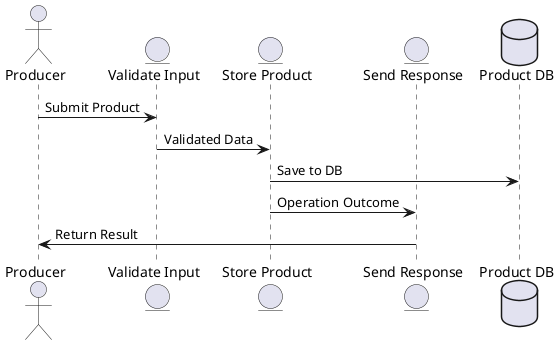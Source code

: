 @startuml
actor actor_Producer_acf3059e70 as "Producer"
entity process_ValidateInput_88f2d9c06f as "Validate Input"
entity process_StoreProduct_579e9aae81 as "Store Product"
entity process_SendResponse_f2eb7a3ff7 as "Send Response"
database datastore_ProductDB_d2006ce1bb as "Product DB"

actor_Producer_acf3059e70 -> process_ValidateInput_88f2d9c06f: Submit Product
process_ValidateInput_88f2d9c06f -> process_StoreProduct_579e9aae81: Validated Data
process_StoreProduct_579e9aae81 -> datastore_ProductDB_d2006ce1bb: Save to DB
process_StoreProduct_579e9aae81 -> process_SendResponse_f2eb7a3ff7: Operation Outcome
process_SendResponse_f2eb7a3ff7 -> actor_Producer_acf3059e70: Return Result
@enduml
